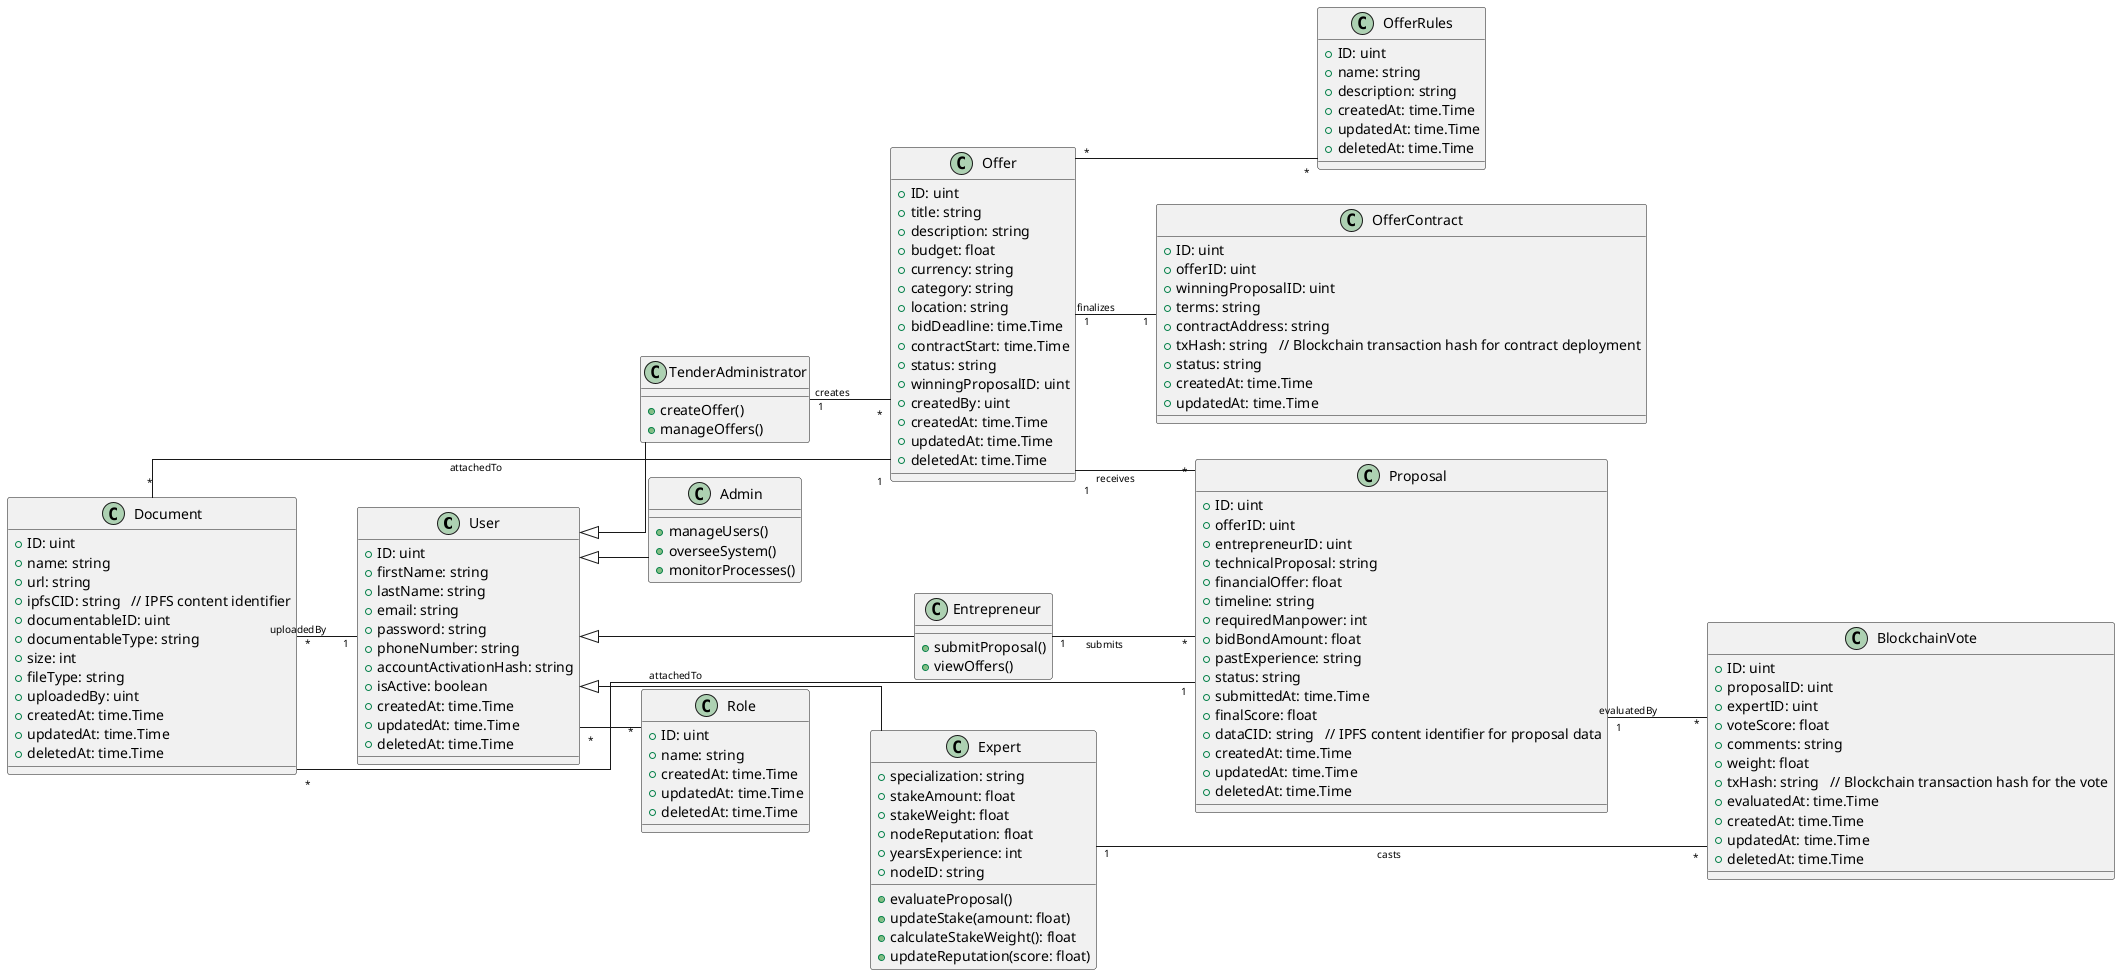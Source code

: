 @startuml
left to right direction
skinparam linetype ortho
skinparam ArrowFontSize 10

' -- Base User and Derived Roles --
class User {
  +ID: uint
  +firstName: string
  +lastName: string
  +email: string
  +password: string
  +phoneNumber: string
  +accountActivationHash: string
  +isActive: boolean
  +createdAt: time.Time
  +updatedAt: time.Time
  +deletedAt: time.Time
}

class Admin {
  +manageUsers()
  +overseeSystem()
  +monitorProcesses()
}

class Entrepreneur {
  +submitProposal()
  +viewOffers()
}

class TenderAdministrator {
  +createOffer()
  +manageOffers()
}

' Expanded Expert with proof-of-stake and blockchain identity properties
class Expert {
  +specialization: string
  +stakeAmount: float
  +stakeWeight: float
  +nodeReputation: float
  +yearsExperience: int
  +nodeID: string
  +evaluateProposal()
  +updateStake(amount: float)
  +calculateStakeWeight(): float
  +updateReputation(score: float)
}

class Role {
  +ID: uint
  +name: string
  +createdAt: time.Time
  +updatedAt: time.Time
  +deletedAt: time.Time
}

' -- Business Entities --
class Offer {
  +ID: uint
  +title: string
  +description: string
  +budget: float
  +currency: string
  +category: string
  +location: string
  +bidDeadline: time.Time
  +contractStart: time.Time
  +status: string
  +winningProposalID: uint
  +createdBy: uint
  +createdAt: time.Time
  +updatedAt: time.Time
  +deletedAt: time.Time
}

class Proposal {
  +ID: uint
  +offerID: uint
  +entrepreneurID: uint
  +technicalProposal: string     
  +financialOffer: float         
  +timeline: string              
  +requiredManpower: int         
  +bidBondAmount: float            
  +pastExperience: string          
  +status: string
  +submittedAt: time.Time
  +finalScore: float
  +dataCID: string   // IPFS content identifier for proposal data
  +createdAt: time.Time
  +updatedAt: time.Time
  +deletedAt: time.Time
}

' BlockchainVote records on-chain votes with a transaction hash for traceability
class BlockchainVote {
  +ID: uint
  +proposalID: uint
  +expertID: uint
  +voteScore: float
  +comments: string
  +weight: float
  +txHash: string   // Blockchain transaction hash for the vote
  +evaluatedAt: time.Time
  +createdAt: time.Time
  +updatedAt: time.Time
  +deletedAt: time.Time
}

' Document stores files with an IPFS CID for decentralized storage
class Document {
  +ID: uint
  +name: string
  +url: string
  +ipfsCID: string   // IPFS content identifier
  +documentableID: uint
  +documentableType: string
  +size: int
  +fileType: string
  +uploadedBy: uint
  +createdAt: time.Time
  +updatedAt: time.Time
  +deletedAt: time.Time
}

class OfferRules {
  +ID: uint
  +name: string
  +description: string
  +createdAt: time.Time
  +updatedAt: time.Time
  +deletedAt: time.Time
}

' OfferContract represents the on-chain smart contract that formalizes an offer’s terms
class OfferContract {
  +ID: uint
  +offerID: uint
  +winningProposalID: uint
  +terms: string
  +contractAddress: string
  +txHash: string   // Blockchain transaction hash for contract deployment
  +status: string
  +createdAt: time.Time
  +updatedAt: time.Time
}

' -- Inheritance --
User <|-- Admin
User <|-- Entrepreneur
User <|-- TenderAdministrator
User <|-- Expert

' -- Associations between User and Role --
User "*" -- "*" Role

' -- Associations for Tender and Voting Process --
TenderAdministrator "1" -- "*" Offer : creates
Entrepreneur "1" -- "*" Proposal : submits
Offer "1" -- "*" Proposal : receives
Expert "1" -- "*" BlockchainVote : casts
Proposal "1" -- "*" BlockchainVote : evaluatedBy

Offer "1" -- "1" OfferContract : finalizes

Offer "*" -- "*" OfferRules
Document "*" -- "1" Offer : attachedTo
Document "*" -- "1" Proposal : attachedTo
Document "*" -- "1" User : uploadedBy

@enduml

